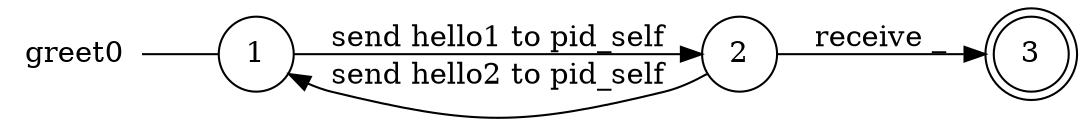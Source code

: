 digraph greet0 {
	rankdir="LR";
	n_0 [label="greet0", shape="plaintext"];
	n_1 [id="1", shape=circle, label="1"];
	n_0 -> n_1 [arrowhead=none];
	n_2 [id="2", shape=circle, label="2"];
	n_3 [id="3", shape=doublecircle, label="3"];

	n_2 -> n_3 [id="[$e|3]", label="receive _"];
	n_2 -> n_1 [id="[$e|4]", label="send hello2 to pid_self"];
	n_1 -> n_2 [id="[$e|1]", label="send hello1 to pid_self"];
}
